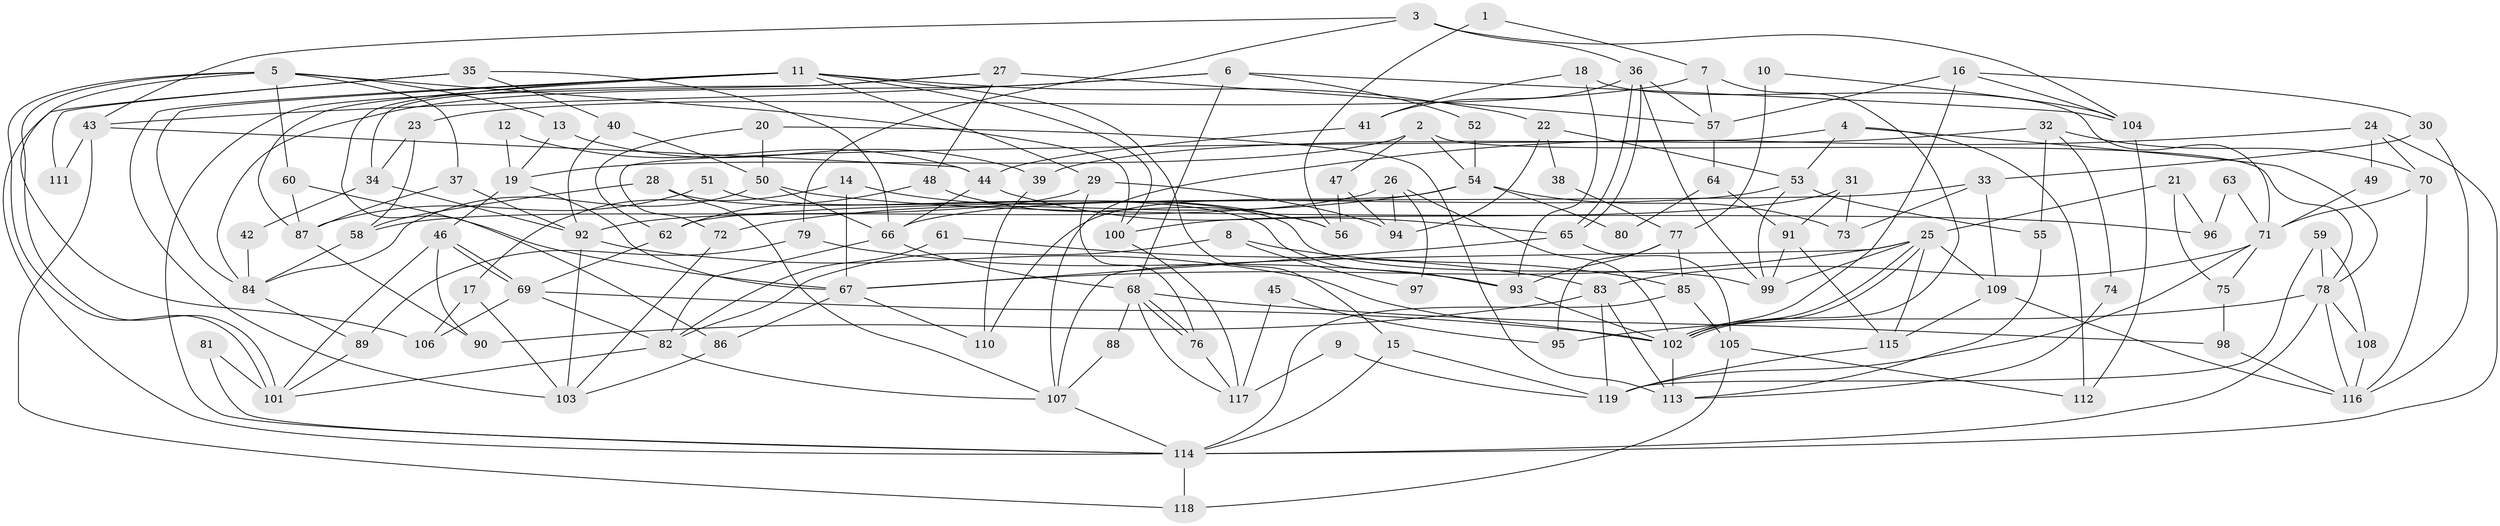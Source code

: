 // Generated by graph-tools (version 1.1) at 2025/36/03/09/25 02:36:01]
// undirected, 119 vertices, 238 edges
graph export_dot {
graph [start="1"]
  node [color=gray90,style=filled];
  1;
  2;
  3;
  4;
  5;
  6;
  7;
  8;
  9;
  10;
  11;
  12;
  13;
  14;
  15;
  16;
  17;
  18;
  19;
  20;
  21;
  22;
  23;
  24;
  25;
  26;
  27;
  28;
  29;
  30;
  31;
  32;
  33;
  34;
  35;
  36;
  37;
  38;
  39;
  40;
  41;
  42;
  43;
  44;
  45;
  46;
  47;
  48;
  49;
  50;
  51;
  52;
  53;
  54;
  55;
  56;
  57;
  58;
  59;
  60;
  61;
  62;
  63;
  64;
  65;
  66;
  67;
  68;
  69;
  70;
  71;
  72;
  73;
  74;
  75;
  76;
  77;
  78;
  79;
  80;
  81;
  82;
  83;
  84;
  85;
  86;
  87;
  88;
  89;
  90;
  91;
  92;
  93;
  94;
  95;
  96;
  97;
  98;
  99;
  100;
  101;
  102;
  103;
  104;
  105;
  106;
  107;
  108;
  109;
  110;
  111;
  112;
  113;
  114;
  115;
  116;
  117;
  118;
  119;
  1 -- 7;
  1 -- 56;
  2 -- 78;
  2 -- 54;
  2 -- 19;
  2 -- 47;
  3 -- 36;
  3 -- 104;
  3 -- 43;
  3 -- 79;
  4 -- 53;
  4 -- 78;
  4 -- 72;
  4 -- 112;
  5 -- 101;
  5 -- 101;
  5 -- 37;
  5 -- 13;
  5 -- 60;
  5 -- 100;
  5 -- 106;
  6 -- 43;
  6 -- 68;
  6 -- 52;
  6 -- 84;
  6 -- 104;
  7 -- 102;
  7 -- 23;
  7 -- 57;
  8 -- 82;
  8 -- 85;
  8 -- 97;
  9 -- 119;
  9 -- 117;
  10 -- 104;
  10 -- 77;
  11 -- 22;
  11 -- 100;
  11 -- 15;
  11 -- 29;
  11 -- 84;
  11 -- 86;
  11 -- 87;
  11 -- 103;
  12 -- 44;
  12 -- 19;
  13 -- 19;
  13 -- 39;
  14 -- 67;
  14 -- 17;
  14 -- 56;
  15 -- 114;
  15 -- 119;
  16 -- 30;
  16 -- 102;
  16 -- 57;
  16 -- 104;
  17 -- 103;
  17 -- 106;
  18 -- 71;
  18 -- 93;
  18 -- 41;
  19 -- 46;
  19 -- 67;
  20 -- 50;
  20 -- 113;
  20 -- 62;
  21 -- 75;
  21 -- 25;
  21 -- 96;
  22 -- 53;
  22 -- 94;
  22 -- 38;
  23 -- 34;
  23 -- 58;
  24 -- 107;
  24 -- 114;
  24 -- 49;
  24 -- 70;
  25 -- 102;
  25 -- 102;
  25 -- 99;
  25 -- 67;
  25 -- 107;
  25 -- 109;
  25 -- 115;
  26 -- 92;
  26 -- 94;
  26 -- 97;
  26 -- 102;
  27 -- 57;
  27 -- 114;
  27 -- 34;
  27 -- 48;
  28 -- 93;
  28 -- 107;
  28 -- 58;
  29 -- 58;
  29 -- 76;
  29 -- 94;
  30 -- 33;
  30 -- 116;
  31 -- 73;
  31 -- 100;
  31 -- 91;
  32 -- 55;
  32 -- 70;
  32 -- 39;
  32 -- 74;
  33 -- 109;
  33 -- 62;
  33 -- 73;
  34 -- 92;
  34 -- 42;
  35 -- 66;
  35 -- 40;
  35 -- 111;
  35 -- 114;
  36 -- 57;
  36 -- 65;
  36 -- 65;
  36 -- 41;
  36 -- 99;
  37 -- 92;
  37 -- 87;
  38 -- 77;
  39 -- 110;
  40 -- 50;
  40 -- 92;
  41 -- 44;
  42 -- 84;
  43 -- 44;
  43 -- 111;
  43 -- 118;
  44 -- 65;
  44 -- 66;
  45 -- 117;
  45 -- 95;
  46 -- 69;
  46 -- 69;
  46 -- 101;
  46 -- 90;
  47 -- 56;
  47 -- 94;
  48 -- 62;
  48 -- 56;
  49 -- 71;
  50 -- 84;
  50 -- 66;
  50 -- 96;
  51 -- 99;
  51 -- 87;
  52 -- 54;
  53 -- 66;
  53 -- 99;
  53 -- 55;
  54 -- 72;
  54 -- 110;
  54 -- 73;
  54 -- 80;
  55 -- 113;
  57 -- 64;
  58 -- 84;
  59 -- 78;
  59 -- 119;
  59 -- 108;
  60 -- 67;
  60 -- 87;
  61 -- 82;
  61 -- 83;
  62 -- 69;
  63 -- 71;
  63 -- 96;
  64 -- 91;
  64 -- 80;
  65 -- 67;
  65 -- 105;
  66 -- 82;
  66 -- 68;
  67 -- 86;
  67 -- 110;
  68 -- 76;
  68 -- 76;
  68 -- 88;
  68 -- 98;
  68 -- 117;
  69 -- 102;
  69 -- 82;
  69 -- 106;
  70 -- 71;
  70 -- 116;
  71 -- 83;
  71 -- 119;
  71 -- 75;
  72 -- 103;
  74 -- 113;
  75 -- 98;
  76 -- 117;
  77 -- 93;
  77 -- 85;
  77 -- 95;
  78 -- 114;
  78 -- 116;
  78 -- 95;
  78 -- 108;
  79 -- 89;
  79 -- 93;
  81 -- 114;
  81 -- 101;
  82 -- 107;
  82 -- 101;
  83 -- 90;
  83 -- 119;
  83 -- 113;
  84 -- 89;
  85 -- 114;
  85 -- 105;
  86 -- 103;
  87 -- 90;
  88 -- 107;
  89 -- 101;
  91 -- 115;
  91 -- 99;
  92 -- 103;
  92 -- 102;
  93 -- 102;
  98 -- 116;
  100 -- 117;
  102 -- 113;
  104 -- 112;
  105 -- 112;
  105 -- 118;
  107 -- 114;
  108 -- 116;
  109 -- 116;
  109 -- 115;
  114 -- 118;
  115 -- 119;
}
